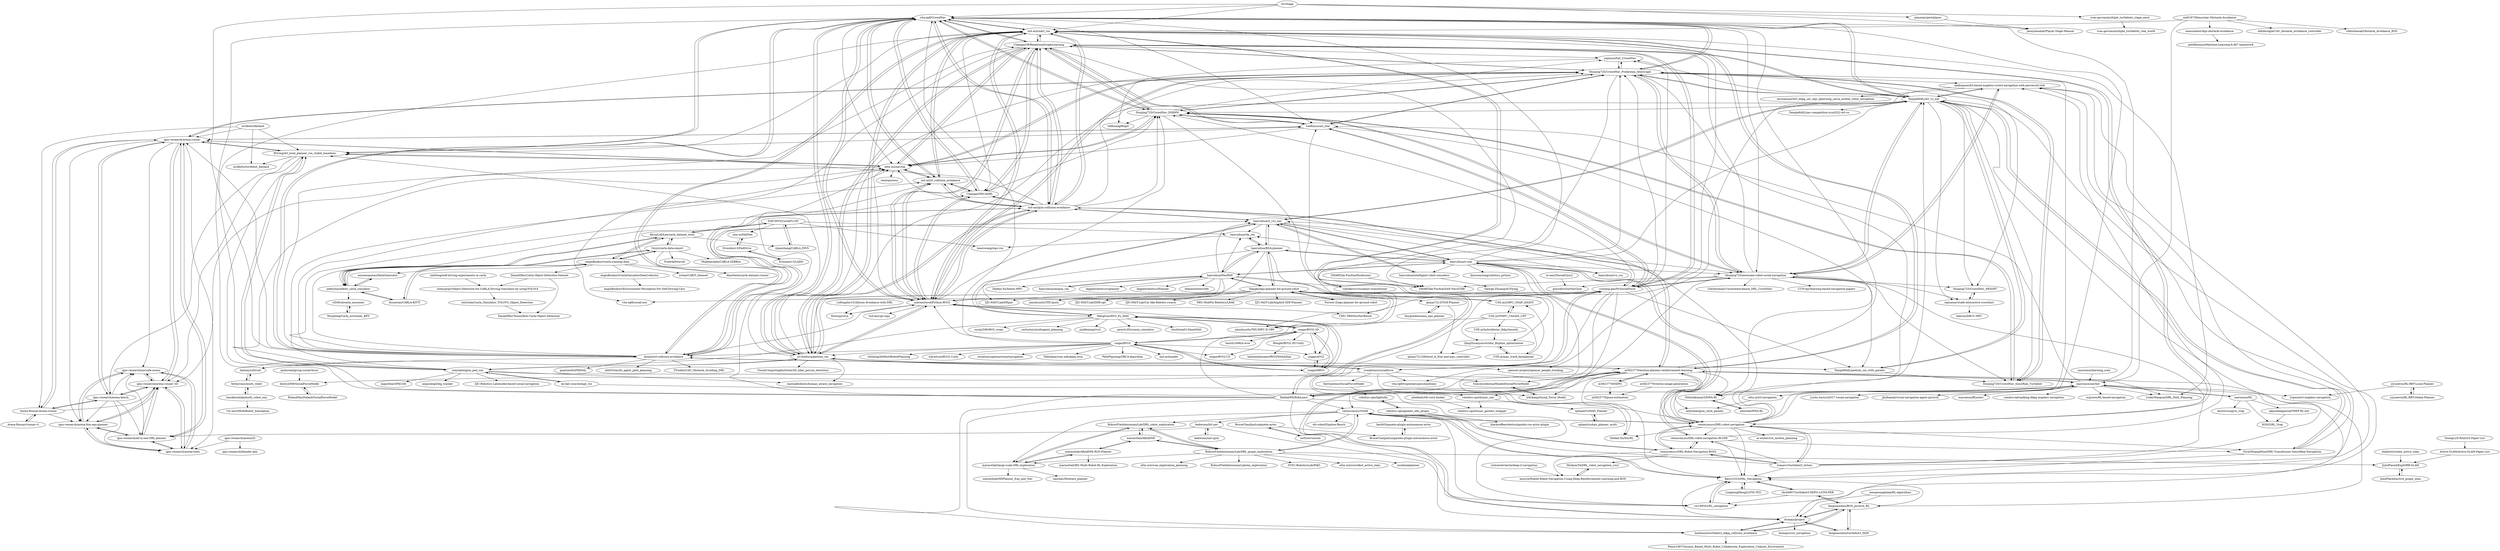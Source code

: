 digraph G {
"vita-epfl/CrowdNav" -> "mit-acl/cadrl_ros"
"vita-epfl/CrowdNav" -> "ChanganVR/RelationalGraphLearning"
"vita-epfl/CrowdNav" -> "sybrenstuvel/Python-RVO2"
"vita-epfl/CrowdNav" -> "Shuijing725/CrowdNav_Prediction_AttnGraph"
"vita-epfl/CrowdNav" -> "srl-freiburg/pedsim_ros"
"vita-epfl/CrowdNav" -> "mit-acl/gym-collision-avoidance"
"vita-epfl/CrowdNav" -> "ChanganVR/CADRL"
"vita-epfl/CrowdNav" -> "TempleRAIL/drl_vo_nav"
"vita-epfl/CrowdNav" -> "Shuijing725/CrowdNav_DSRNN"
"vita-epfl/CrowdNav" -> "Acmece/rl-collision-avoidance"
"vita-epfl/CrowdNav" -> "mit-acl/rl_collision_avoidance"
"vita-epfl/CrowdNav" -> "LeeKeyu/sarl_star"
"vita-epfl/CrowdNav" -> "Shuijing725/awesome-robot-social-navigation"
"vita-epfl/CrowdNav" -> "RGring/drl_local_planner_ros_stable_baselines"
"vita-epfl/CrowdNav" -> "ethz-asl/navrep"
"marooncn/navbot" -> "marooncn/RL"
"marooncn/navbot" -> "m5823779/motion-planner-reinforcement-learning"
"marooncn/navbot" -> "ethz-asl/rl-navigation"
"marooncn/navbot" -> "CoderWangcai/DRL_Path_Planning" ["e"=1]
"marooncn/navbot" -> "vita-epfl/CrowdNav"
"marooncn/navbot" -> "wqynew/RL-based-navigation" ["e"=1]
"marooncn/navbot" -> "RoblabWh/RobLearn"
"marooncn/navbot" -> "NithishkumarS/DWA-RL"
"marooncn/navbot" -> "yushu-liu/icra2017-visual-navigation" ["e"=1]
"marooncn/navbot" -> "jkulhanek/visual-navigation-agent-pytorch" ["e"=1]
"marooncn/navbot" -> "dranaju/project"
"marooncn/navbot" -> "marooncn/RLnotes"
"marooncn/navbot" -> "trqminh/rl-mapless-navigation"
"marooncn/navbot" -> "LeeKeyu/sarl_star"
"marooncn/navbot" -> "combra-lab/spiking-ddpg-mapless-navigation" ["e"=1]
"marooncn/learning_note" -> "marooncn/navbot"
"xie9187/Monocular-Obstacle-Avoidance" -> "anassinator/dqn-obstacle-avoidance"
"xie9187/Monocular-Obstacle-Avoidance" -> "abhiksingla/UAV_obstacle_avoidance_controller" ["e"=1]
"xie9187/Monocular-Obstacle-Avoidance" -> "vibhuthasak/Obstacle_Avoidance_ROS" ["e"=1]
"xie9187/Monocular-Obstacle-Avoidance" -> "marooncn/navbot"
"xie9187/Monocular-Obstacle-Avoidance" -> "mit-acl/cadrl_ros"
"snape/RVO2" -> "snape/RVO2-3D"
"snape/RVO2" -> "snape/RVO2-CS" ["e"=1]
"snape/RVO2" -> "snape/HRVO"
"snape/RVO2" -> "MengGuo/RVO_Py_MAS"
"snape/RVO2" -> "sybrenstuvel/Python-RVO2"
"snape/RVO2" -> "warmtrue/RVO2-Unity" ["e"=1]
"snape/RVO2" -> "recastnavigation/recastnavigation" ["e"=1]
"snape/RVO2" -> "Nebukam/com.nebukam.orca" ["e"=1]
"snape/RVO2" -> "vita-epfl/CrowdNav"
"snape/RVO2" -> "PathPlanning/ORCA-algorithm" ["e"=1]
"snape/RVO2" -> "snape/AVO2"
"snape/RVO2" -> "srl-freiburg/pedsim_ros"
"snape/RVO2" -> "mit-acl/mader" ["e"=1]
"snape/RVO2" -> "whoenig/libMultiRobotPlanning" ["e"=1]
"snape/RVO2" -> "Acmece/rl-collision-avoidance"
"m5823779/motion-planner-reinforcement-learning" -> "m5823779/DDPG"
"m5823779/motion-planner-reinforcement-learning" -> "dranaju/project"
"m5823779/motion-planner-reinforcement-learning" -> "CoderWangcai/DRL_Path_Planning" ["e"=1]
"m5823779/motion-planner-reinforcement-learning" -> "marooncn/navbot"
"m5823779/motion-planner-reinforcement-learning" -> "fangxiaoshen/ROS_pytorch_RL"
"m5823779/motion-planner-reinforcement-learning" -> "Acmece/rl-collision-avoidance"
"m5823779/motion-planner-reinforcement-learning" -> "hanlinniu/turtlebot3_ddpg_collision_avoidance"
"m5823779/motion-planner-reinforcement-learning" -> "Barry2333/DRL_Navigation"
"m5823779/motion-planner-reinforcement-learning" -> "RoblabWh/RobLearn"
"m5823779/motion-planner-reinforcement-learning" -> "reiniscimurs/DRL-robot-navigation"
"m5823779/motion-planner-reinforcement-learning" -> "mit-acl/cadrl_ros"
"m5823779/motion-planner-reinforcement-learning" -> "vita-epfl/CrowdNav"
"m5823779/motion-planner-reinforcement-learning" -> "mit-acl/gym-collision-avoidance"
"m5823779/motion-planner-reinforcement-learning" -> "reiniscimurs/GDAE"
"m5823779/motion-planner-reinforcement-learning" -> "NithishkumarS/DWA-RL"
"srl-freiburg/pedsim_ros" -> "vita-epfl/CrowdNav"
"srl-freiburg/pedsim_ros" -> "yuxiang-gao/PySocialForce"
"srl-freiburg/pedsim_ros" -> "onlytailei/gym_ped_sim"
"srl-freiburg/pedsim_ros" -> "mit-acl/cadrl_ros"
"srl-freiburg/pedsim_ros" -> "sybrenstuvel/Python-RVO2"
"srl-freiburg/pedsim_ros" -> "spencer-project/spencer_people_tracking" ["e"=1]
"srl-freiburg/pedsim_ros" -> "svenkreiss/socialforce"
"srl-freiburg/pedsim_ros" -> "ChanganVR/RelationalGraphLearning"
"srl-freiburg/pedsim_ros" -> "Shuijing725/CrowdNav_Prediction_AttnGraph"
"srl-freiburg/pedsim_ros" -> "TempleRAIL/drl_vo_nav"
"srl-freiburg/pedsim_ros" -> "mit-acl/gym-collision-avoidance"
"srl-freiburg/pedsim_ros" -> "marinaKollmitz/human_aware_navigation" ["e"=1]
"srl-freiburg/pedsim_ros" -> "TempleRAIL/pedsim_ros_with_gazebo"
"srl-freiburg/pedsim_ros" -> "VisualComputingInstitute/2D_lidar_person_detection" ["e"=1]
"srl-freiburg/pedsim_ros" -> "RGring/drl_local_planner_ros_stable_baselines"
"ChanganVR/CADRL" -> "vita-epfl/CrowdNav"
"ChanganVR/CADRL" -> "mit-acl/rl_collision_avoidance"
"ChanganVR/CADRL" -> "ChanganVR/RelationalGraphLearning"
"ChanganVR/CADRL" -> "Shuijing725/CrowdNav_DSRNN"
"ChanganVR/CADRL" -> "sybrenstuvel/Python-RVO2"
"ChanganVR/CADRL" -> "mit-acl/gym-collision-avoidance"
"ChanganVR/RelationalGraphLearning" -> "vita-epfl/CrowdNav"
"ChanganVR/RelationalGraphLearning" -> "Shuijing725/CrowdNav_Prediction_AttnGraph"
"ChanganVR/RelationalGraphLearning" -> "sybrenstuvel/Python-RVO2"
"ChanganVR/RelationalGraphLearning" -> "Shuijing725/CrowdNav_DSRNN"
"ChanganVR/RelationalGraphLearning" -> "LeeKeyu/sarl_star"
"ChanganVR/RelationalGraphLearning" -> "vita-epfl/social-nce" ["e"=1]
"ChanganVR/RelationalGraphLearning" -> "ChanganVR/CADRL"
"ChanganVR/RelationalGraphLearning" -> "ethz-asl/navrep"
"ChanganVR/RelationalGraphLearning" -> "yejimun/PaS_CrowdNav"
"ChanganVR/RelationalGraphLearning" -> "yuxiang-gao/PySocialForce"
"ChanganVR/RelationalGraphLearning" -> "TempleRAIL/drl_vo_nav"
"ChanganVR/RelationalGraphLearning" -> "mit-acl/gym-collision-avoidance"
"ChanganVR/RelationalGraphLearning" -> "SMARTlab-Purdue/SAN-NaviSTAR"
"ChanganVR/RelationalGraphLearning" -> "mit-acl/cadrl_ros"
"ChanganVR/RelationalGraphLearning" -> "srl-freiburg/pedsim_ros"
"mit-acl/cadrl_ros" -> "vita-epfl/CrowdNav"
"mit-acl/cadrl_ros" -> "mit-acl/gym-collision-avoidance"
"mit-acl/cadrl_ros" -> "Acmece/rl-collision-avoidance"
"mit-acl/cadrl_ros" -> "srl-freiburg/pedsim_ros"
"mit-acl/cadrl_ros" -> "mit-acl/rl_collision_avoidance"
"mit-acl/cadrl_ros" -> "sybrenstuvel/Python-RVO2"
"mit-acl/cadrl_ros" -> "ChanganVR/RelationalGraphLearning"
"mit-acl/cadrl_ros" -> "RGring/drl_local_planner_ros_stable_baselines"
"mit-acl/cadrl_ros" -> "spencer-project/spencer_people_tracking" ["e"=1]
"mit-acl/cadrl_ros" -> "m5823779/motion-planner-reinforcement-learning"
"mit-acl/cadrl_ros" -> "ChanganVR/CADRL"
"mit-acl/cadrl_ros" -> "CoderWangcai/DRL_Path_Planning" ["e"=1]
"mit-acl/cadrl_ros" -> "RoblabWh/RobLearn"
"mit-acl/cadrl_ros" -> "reiniscimurs/DRL-robot-navigation"
"mit-acl/cadrl_ros" -> "onlytailei/gym_ped_sim"
"dranaju/project" -> "fangxiaoshen/turtlebot3_DQN"
"dranaju/project" -> "fangxiaoshen/ROS_pytorch_RL"
"dranaju/project" -> "m5823779/motion-planner-reinforcement-learning"
"dranaju/project" -> "hanlinniu/turtlebot3_ddpg_collision_avoidance"
"dranaju/project" -> "Barry2333/DRL_Navigation"
"dranaju/project" -> "dranaju/curl_navigation"
"snape/HRVO" -> "snape/AVO2"
"snape/HRVO" -> "MengGuo/RVO_Py_MAS"
"snape/HRVO" -> "snape/RVO2-3D"
"snape/HRVO" -> "snape/RVO2"
"tanukitoshika/multi_robot_sim" -> "ferherranz/multi_robot"
"tanukitoshika/multi_robot_sim" -> "Cw-zero/MultiRobot_Simulation"
"Acmece/rl-collision-avoidance" -> "mit-acl/gym-collision-avoidance"
"Acmece/rl-collision-avoidance" -> "mit-acl/cadrl_ros"
"Acmece/rl-collision-avoidance" -> "vita-epfl/CrowdNav"
"Acmece/rl-collision-avoidance" -> "ChanganVR/CADRL"
"Acmece/rl-collision-avoidance" -> "hanruihua/rl_rvo_nav"
"Acmece/rl-collision-avoidance" -> "m5823779/motion-planner-reinforcement-learning"
"Acmece/rl-collision-avoidance" -> "mit-acl/rl_collision_avoidance"
"Acmece/rl-collision-avoidance" -> "ChanganVR/RelationalGraphLearning"
"Acmece/rl-collision-avoidance" -> "sybrenstuvel/Python-RVO2"
"Acmece/rl-collision-avoidance" -> "gsartoretti/PRIMAL" ["e"=1]
"Acmece/rl-collision-avoidance" -> "ethz-asl/navrep"
"Acmece/rl-collision-avoidance" -> "daenny/collvoid"
"Acmece/rl-collision-avoidance" -> "atb033/multi_agent_path_planning" ["e"=1]
"Acmece/rl-collision-avoidance" -> "ZYunfeii/UAV_Obstacle_Avoiding_DRL" ["e"=1]
"Acmece/rl-collision-avoidance" -> "ignc-research/arena-rosnav"
"snape/RVO2-3D" -> "snape/RVO2"
"snape/RVO2-3D" -> "snape/RVO2-CS" ["e"=1]
"snape/RVO2-3D" -> "MengGuo/RVO_Py_MAS"
"snape/RVO2-3D" -> "snape/HRVO"
"snape/RVO2-3D" -> "Hengle/RVO2-3D-Unity"
"snape/RVO2-3D" -> "sybrenstuvel/Python-RVO2"
"snape/RVO2-3D" -> "snape/AVO2"
"snape/RVO2-3D" -> "harish1696/d-orca"
"enginBozkurt/CarlaSimulatorDataCollector" -> "enginBozkurt/Environment-Perception-For-Self-Driving-Cars"
"Hengle/RVO2-3D-Unity" -> "halitanildonmez/RVO2WithAStar"
"RGring/drl_local_planner_ros_stable_baselines" -> "ignc-research/arena-rosnav"
"RGring/drl_local_planner_ros_stable_baselines" -> "ethz-asl/navrep"
"RGring/drl_local_planner_ros_stable_baselines" -> "ignc-research/arena-rosnav-3D"
"RGring/drl_local_planner_ros_stable_baselines" -> "LeeKeyu/sarl_star"
"RGring/drl_local_planner_ros_stable_baselines" -> "onlytailei/gym_ped_sim"
"RGring/drl_local_planner_ros_stable_baselines" -> "avidbots/turtlebot_flatland"
"RGring/drl_local_planner_ros_stable_baselines" -> "vita-epfl/CrowdNav"
"RGring/drl_local_planner_ros_stable_baselines" -> "ignc-research/arena-bench"
"Ozzyz/carla-data-export" -> "enginBozkurt/carla-training-data"
"Ozzyz/carla-data-export" -> "KevinLADLee/carla_dataset_tools"
"Ozzyz/carla-data-export" -> "jedeschaud/kitti_carla_simulator"
"Ozzyz/carla-data-export" -> "Fredrik00/avod"
"Ozzyz/carla-data-export" -> "MukhlasAdib/CARLA-2DBBox"
"Ozzyz/carla-data-export" -> "AlanNaoto/carla-dataset-runner"
"svenkreiss/socialforce" -> "yuxiang-gao/PySocialForce"
"svenkreiss/socialforce" -> "dslwz2008/SocialForceModel"
"svenkreiss/socialforce" -> "lc6chang/Social_Force_Model"
"svenkreiss/socialforce" -> "srl-freiburg/pedsim_ros"
"svenkreiss/socialforce" -> "vita-epfl/trajnetplusplusbaselines" ["e"=1]
"svenkreiss/socialforce" -> "fawwazbmn/SocialForceModel"
"svenkreiss/socialforce" -> "francescofarina/HeadedSocialForceModel"
"m5823779/DDPG" -> "m5823779/motion-planner-reinforcement-learning"
"m5823779/DDPG" -> "m5823779/pose-estimation"
"RoblabWh/RobLearn" -> "m5823779/motion-planner-reinforcement-learning"
"RoblabWh/RobLearn" -> "ethz-asl/navrep"
"RoblabWh/RobLearn" -> "LeeKeyu/sarl_star"
"RoblabWh/RobLearn" -> "dranaju/project"
"RoblabWh/RobLearn" -> "marooncn/navbot"
"RoblabWh/RobLearn" -> "mit-acl/cadrl_ros"
"RoblabWh/RobLearn" -> "reiniscimurs/GDAE"
"RoblabWh/RobLearn" -> "vita-epfl/CrowdNav"
"RoblabWh/RobLearn" -> "reiniscimurs/DRL-robot-navigation"
"RoblabWh/RobLearn" -> "RGring/drl_local_planner_ros_stable_baselines"
"RoblabWh/RobLearn" -> "hanlinniu/turtlebot3_ddpg_collision_avoidance"
"avidbots/flatland" -> "RGring/drl_local_planner_ros_stable_baselines"
"avidbots/flatland" -> "avidbots/turtlebot_flatland"
"avidbots/flatland" -> "ignc-research/arena-rosnav"
"avidbots/flatland" -> "Arena-Rosnav/arena-rosnav"
"enginBozkurt/carla-training-data" -> "fnozarian/CARLA-KITTI"
"enginBozkurt/carla-training-data" -> "jedeschaud/kitti_carla_simulator"
"enginBozkurt/carla-training-data" -> "Ozzyz/carla-data-export"
"enginBozkurt/carla-training-data" -> "enginBozkurt/CarlaSimulatorDataCollector"
"enginBozkurt/carla-training-data" -> "KevinLADLee/carla_dataset_tools"
"enginBozkurt/carla-training-data" -> "DanielHfnr/Carla-Object-Detection-Dataset"
"enginBozkurt/carla-training-data" -> "mmmmaomao/DataGenerator"
"enginBozkurt/carla-training-data" -> "zwbai/CARTI_Dataset"
"enginBozkurt/carla-training-data" -> "AlanNaoto/carla-dataset-runner"
"yufengzhe1/Collision-Avoidance-with-DRL" -> "Muon/pyorca"
"marooncn/RL" -> "marooncn/navbot"
"marooncn/RL" -> "akashdeepjassal/VREP-RL-bot"
"marooncn/RL" -> "R3NI3/RL_Vrep"
"marooncn/RL" -> "doctorsrn/gym_vrep"
"snape/AVO2" -> "snape/HRVO"
"DanielHfnr/Carla-Object-Detection-Dataset" -> "DanielHfnr/Tensorflow-Carla-Object-Detection"
"DanielHfnr/Carla-Object-Detection-Dataset" -> "stemsgrpy/Object-Detection-for-CARLA-Driving-Simulator-by-using-YOLOv4"
"godisreal/group-social-force" -> "dslwz2008/SocialForceModel"
"ethz-asl/rl-navigation" -> "onlytailei/gym_style_gazebo"
"ml-lab-cuny/menge_ros" -> "onlytailei/gym_ped_sim"
"ml-lab-cuny/menge_ros" -> "robotics-upo/hunav_sim"
"fawwazbmn/SocialForceModel" -> "robotics-upo/lightsfm"
"akashdeepjassal/VREP-RL-bot" -> "R3NI3/RL_Vrep"
"lc6chang/Social_Force_Model" -> "francescofarina/HeadedSocialForceModel"
"LeeKeyu/sarl_star" -> "Shuijing725/CrowdNav_DSRNN"
"LeeKeyu/sarl_star" -> "ChanganVR/RelationalGraphLearning"
"LeeKeyu/sarl_star" -> "Shuijing725/CrowdNav_Prediction_AttnGraph"
"LeeKeyu/sarl_star" -> "ethz-asl/navrep"
"LeeKeyu/sarl_star" -> "ignc-research/arena-rosnav"
"LeeKeyu/sarl_star" -> "NithishkumarS/DWA-RL"
"LeeKeyu/sarl_star" -> "yuxiang-gao/PySocialForce"
"m5823779/stereo-image-generation" -> "m5823779/pose-estimation"
"mit-acl/gym-collision-avoidance" -> "mit-acl/rl_collision_avoidance"
"mit-acl/gym-collision-avoidance" -> "Acmece/rl-collision-avoidance"
"mit-acl/gym-collision-avoidance" -> "mit-acl/cadrl_ros"
"mit-acl/gym-collision-avoidance" -> "vita-epfl/CrowdNav"
"mit-acl/gym-collision-avoidance" -> "sybrenstuvel/Python-RVO2"
"mit-acl/gym-collision-avoidance" -> "ethz-asl/navrep"
"mit-acl/gym-collision-avoidance" -> "ChanganVR/RelationalGraphLearning"
"mit-acl/gym-collision-avoidance" -> "ChanganVR/CADRL"
"mit-acl/gym-collision-avoidance" -> "Shuijing725/CrowdNav_Prediction_AttnGraph"
"mit-acl/gym-collision-avoidance" -> "hanruihua/rl_rvo_nav"
"mit-acl/gym-collision-avoidance" -> "srl-freiburg/pedsim_ros"
"mit-acl/gym-collision-avoidance" -> "RGring/drl_local_planner_ros_stable_baselines"
"mit-acl/gym-collision-avoidance" -> "Shuijing725/CrowdNav_DSRNN"
"mit-acl/gym-collision-avoidance" -> "yuxiang-gao/PySocialForce"
"mit-acl/gym-collision-avoidance" -> "m5823779/motion-planner-reinforcement-learning"
"RobustFieldAutonomyLab/DRL_robot_exploration" -> "marmotlab/ARiADNE"
"RobustFieldAutonomyLab/DRL_robot_exploration" -> "RobustFieldAutonomyLab/DRL_graph_exploration"
"RobustFieldAutonomyLab/DRL_robot_exploration" -> "marmotlab/large-scale-DRL-exploration"
"RobustFieldAutonomyLab/DRL_graph_exploration" -> "RobustFieldAutonomyLab/DRL_robot_exploration"
"RobustFieldAutonomyLab/DRL_graph_exploration" -> "marmotlab/ARiADNE"
"RobustFieldAutonomyLab/DRL_graph_exploration" -> "marmotlab/large-scale-DRL-exploration"
"RobustFieldAutonomyLab/DRL_graph_exploration" -> "RobustFieldAutonomyLab/em_exploration"
"RobustFieldAutonomyLab/DRL_graph_exploration" -> "SYSU-RoboticsLab/FAEL" ["e"=1]
"RobustFieldAutonomyLab/DRL_graph_exploration" -> "ethz-asl/crowdbot_active_slam"
"RobustFieldAutonomyLab/DRL_graph_exploration" -> "mseln/aeplanner" ["e"=1]
"RobustFieldAutonomyLab/DRL_graph_exploration" -> "reiniscimurs/GDAE"
"RobustFieldAutonomyLab/DRL_graph_exploration" -> "ethz-asl/cvae_exploration_planning" ["e"=1]
"RobustFieldAutonomyLab/DRL_graph_exploration" -> "JulioPlaced/ExplORB-SLAM"
"mit-acl/rl_collision_avoidance" -> "mit-acl/gym-collision-avoidance"
"mit-acl/rl_collision_avoidance" -> "ChanganVR/CADRL"
"mit-acl/rl_collision_avoidance" -> "ethz-asl/navrep"
"mit-acl/rl_collision_avoidance" -> "mit-acl/cadrl_ros"
"mit-acl/rl_collision_avoidance" -> "sybrenstuvel/Python-RVO2"
"mit-acl/rl_collision_avoidance" -> "vita-epfl/CrowdNav"
"xia0long/self-driving-experiments-in-carla" -> "stemsgrpy/Object-Detection-for-CARLA-Driving-Simulator-by-using-YOLOv4"
"yuxiang-gao/PySocialForce" -> "svenkreiss/socialforce"
"yuxiang-gao/PySocialForce" -> "srl-freiburg/pedsim_ros"
"yuxiang-gao/PySocialForce" -> "lc6chang/Social_Force_Model"
"yuxiang-gao/PySocialForce" -> "CMU-TBD/SocNavBench"
"yuxiang-gao/PySocialForce" -> "ChanganVR/RelationalGraphLearning"
"yuxiang-gao/PySocialForce" -> "francescofarina/HeadedSocialForceModel"
"yuxiang-gao/PySocialForce" -> "LeeKeyu/sarl_star"
"yuxiang-gao/PySocialForce" -> "Shuijing725/awesome-robot-social-navigation"
"yuxiang-gao/PySocialForce" -> "Shuijing725/CrowdNav_Prediction_AttnGraph"
"yuxiang-gao/PySocialForce" -> "Shuijing725/CrowdNav_DSRNN"
"yuxiang-gao/PySocialForce" -> "vita-epfl/social-nce" ["e"=1]
"yuxiang-gao/PySocialForce" -> "TempleRAIL/pedsim_ros_with_gazebo"
"yuxiang-gao/PySocialForce" -> "sybrenstuvel/Python-RVO2"
"yuxiang-gao/PySocialForce" -> "vita-epfl/trajnetplusplusbaselines" ["e"=1]
"yuxiang-gao/PySocialForce" -> "yejimun/PaS_CrowdNav"
"BruceChanJianLe/gazebo-actor" -> "osrf/servicesim"
"BruceChanJianLe/gazebo-actor" -> "BruceChanJianLe/gazebo-plugin-autonomous-actor"
"ferherranz/multi_robot" -> "daenny/collvoid"
"ferherranz/multi_robot" -> "tanukitoshika/multi_robot_sim"
"stemsgrpy/Object-Detection-for-CARLA-Driving-Simulator-by-using-YOLOv4" -> "umtclskn/Carla_Simulator_YOLOV3_Object_Detection"
"umtclskn/Carla_Simulator_YOLOV3_Object_Detection" -> "DanielHfnr/Tensorflow-Carla-Object-Detection"
"ignc-research/arena2D" -> "ignc-research/arena-tools"
"ignc-research/arena2D" -> "ignc-research/blender-gen"
"BruceChanJianLe/gazebo-plugin-autonomous-actor" -> "bach05/gazebo-plugin-autonomous-actor"
"osrf/servicesim" -> "BruceChanJianLe/gazebo-actor"
"hanlinniu/turtlebot3_ddpg_collision_avoidance" -> "Peace1997/Voronoi_Based_Multi_Robot_Collaborate_Exploration_Unknow_Enviroment" ["e"=1]
"hanlinniu/turtlebot3_ddpg_collision_avoidance" -> "dranaju/project"
"hanlinniu/turtlebot3_ddpg_collision_avoidance" -> "fangxiaoshen/ROS_pytorch_RL"
"eliabntt/irotate_active_slam" -> "JulioPlaced/ExplORB-SLAM"
"sybrenstuvel/Python-RVO2" -> "vita-epfl/CrowdNav"
"sybrenstuvel/Python-RVO2" -> "ChanganVR/RelationalGraphLearning"
"sybrenstuvel/Python-RVO2" -> "MengGuo/RVO_Py_MAS"
"sybrenstuvel/Python-RVO2" -> "mit-acl/gym-collision-avoidance"
"sybrenstuvel/Python-RVO2" -> "ChanganVR/CADRL"
"sybrenstuvel/Python-RVO2" -> "Shuijing725/CrowdNav_Prediction_AttnGraph"
"sybrenstuvel/Python-RVO2" -> "srl-freiburg/pedsim_ros"
"sybrenstuvel/Python-RVO2" -> "mit-acl/cadrl_ros"
"sybrenstuvel/Python-RVO2" -> "Shuijing725/CrowdNav_DSRNN"
"sybrenstuvel/Python-RVO2" -> "mit-acl/rl_collision_avoidance"
"sybrenstuvel/Python-RVO2" -> "yuxiang-gao/PySocialForce"
"sybrenstuvel/Python-RVO2" -> "ethz-asl/navrep"
"sybrenstuvel/Python-RVO2" -> "Muon/pyorca"
"sybrenstuvel/Python-RVO2" -> "tud-amr/go-mpc" ["e"=1]
"sybrenstuvel/Python-RVO2" -> "CMU-TBD/SocNavBench"
"mengwanglalala/RL-algorithms" -> "dranaju/project"
"mengwanglalala/RL-algorithms" -> "fangxiaoshen/ROS_pytorch_RL"
"reiniscimurs/GDAE" -> "Barry2333/DRL_Navigation"
"reiniscimurs/GDAE" -> "reiniscimurs/DRL-robot-navigation"
"reiniscimurs/GDAE" -> "zw199502/RL_navigation"
"reiniscimurs/GDAE" -> "marmotlab/large-scale-DRL-exploration"
"reiniscimurs/GDAE" -> "RobustFieldAutonomyLab/DRL_robot_exploration"
"reiniscimurs/GDAE" -> "RobustFieldAutonomyLab/DRL_graph_exploration"
"reiniscimurs/GDAE" -> "reiniscimurs/DRL-Robot-Navigation-ROS2"
"reiniscimurs/GDAE" -> "efc-robot/Explore-Bench" ["e"=1]
"reiniscimurs/GDAE" -> "leekwoon/hrl-nav"
"Shuijing725/CrowdNav_DSRNN" -> "Shuijing725/CrowdNav_Prediction_AttnGraph"
"Shuijing725/CrowdNav_DSRNN" -> "Shuijing725/CrowdNav_Sim2Real_Turtlebot"
"Shuijing725/CrowdNav_DSRNN" -> "yejimun/PaS_CrowdNav"
"Shuijing725/CrowdNav_DSRNN" -> "ChanganVR/RelationalGraphLearning"
"Shuijing725/CrowdNav_DSRNN" -> "LeeKeyu/sarl_star"
"Shuijing725/CrowdNav_DSRNN" -> "ethz-asl/navrep"
"Shuijing725/CrowdNav_DSRNN" -> "SMARTlab-Purdue/SAN-NaviSTAR"
"Shuijing725/CrowdNav_DSRNN" -> "Shuijing725/awesome-robot-social-navigation"
"Shuijing725/CrowdNav_DSRNN" -> "vita-epfl/CrowdNav"
"Shuijing725/CrowdNav_DSRNN" -> "tedhuang96/gst"
"LinghengMeng/LSTM-TD3" -> "Barry2333/DRL_Navigation"
"NithishkumarS/DWA-RL" -> "zhlstone/DWA-RL"
"zhlstone/DWA-RL" -> "NithishkumarS/DWA-RL"
"ignc-research/arena-rosnav" -> "ignc-research/arena-rosnav-3D"
"ignc-research/arena-rosnav" -> "ignc-research/all-in-one-DRL-planner"
"ignc-research/arena-rosnav" -> "ignc-research/arena-tools"
"ignc-research/arena-rosnav" -> "ignc-research/arena-fsm-ego-planner"
"ignc-research/arena-rosnav" -> "ignc-research/navsafe-arena"
"ignc-research/arena-rosnav" -> "Arena-Rosnav/arena-rosnav"
"ignc-research/arena-rosnav" -> "ignc-research/arena-bench"
"ignc-research/arena-rosnav" -> "ethz-asl/navrep"
"ignc-research/arena-rosnav" -> "Shuijing725/CrowdNav_Prediction_AttnGraph"
"ignc-research/arena-rosnav" -> "RGring/drl_local_planner_ros_stable_baselines"
"ignc-research/arena-rosnav" -> "LeeKeyu/sarl_star"
"ignc-research/navsafe-arena" -> "ignc-research/arena-tools"
"ignc-research/navsafe-arena" -> "ignc-research/arena-fsm-ego-planner"
"ignc-research/navsafe-arena" -> "ignc-research/arena-rosnav-3D"
"zijianzhang/CARLA_INVS" -> "SIAT-INVS/CarlaFLCAV"
"robotics-upo/gazebo_sfm_plugin" -> "robotics-upo/lightsfm"
"robotics-upo/gazebo_sfm_plugin" -> "blackcoffeerobotics/gazebo-ros-actor-plugin"
"robotics-upo/gazebo_sfm_plugin" -> "bach05/gazebo-plugin-autonomous-actor"
"ethz-asl/navrep" -> "ignc-research/arena-rosnav"
"ethz-asl/navrep" -> "Shuijing725/CrowdNav_DSRNN"
"ethz-asl/navrep" -> "weixians/esa"
"ethz-asl/navrep" -> "Shuijing725/CrowdNav_Prediction_AttnGraph"
"ethz-asl/navrep" -> "mit-acl/rl_collision_avoidance"
"ethz-asl/navrep" -> "ignc-research/arena-rosnav-3D"
"ethz-asl/navrep" -> "ChanganVR/RelationalGraphLearning"
"ethz-asl/navrep" -> "RGring/drl_local_planner_ros_stable_baselines"
"playerproject/player" -> "jennyhasahat/Player-Stage-Manual"
"ignc-research/all-in-one-DRL-planner" -> "ignc-research/arena-tools"
"ignc-research/all-in-one-DRL-planner" -> "ignc-research/arena-fsm-ego-planner"
"ignc-research/all-in-one-DRL-planner" -> "ignc-research/arena-rosnav-3D"
"ignc-research/all-in-one-DRL-planner" -> "ignc-research/navsafe-arena"
"ignc-research/all-in-one-DRL-planner" -> "ignc-research/arena-rosnav"
"daenny/collvoid" -> "ferherranz/multi_robot"
"ignc-research/arena-tools" -> "ignc-research/navsafe-arena"
"ignc-research/arena-tools" -> "ignc-research/arena-rosnav-3D"
"ignc-research/arena-tools" -> "ignc-research/arena-fsm-ego-planner"
"ignc-research/arena-tools" -> "ignc-research/all-in-one-DRL-planner"
"ignc-research/arena-rosnav-3D" -> "ignc-research/arena-tools"
"ignc-research/arena-rosnav-3D" -> "ignc-research/navsafe-arena"
"ignc-research/arena-rosnav-3D" -> "ignc-research/arena-rosnav"
"ignc-research/arena-rosnav-3D" -> "ignc-research/all-in-one-DRL-planner"
"ignc-research/arena-rosnav-3D" -> "ignc-research/arena-fsm-ego-planner"
"ignc-research/arena-rosnav-3D" -> "ignc-research/arena-bench"
"sphanit/CoHAN_Planner" -> "sphanit/cohan_planner_multi"
"sphanit/cohan_planner_multi" -> "sphanit/CoHAN_Planner"
"JulioPlaced/active_graph_slam" -> "JulioPlaced/ExplORB-SLAM"
"bach05/gazebo-plugin-autonomous-actor" -> "BruceChanJianLe/gazebo-plugin-autonomous-actor"
"reiniscimurs/DRL-robot-navigation" -> "reiniscimurs/GDAE"
"reiniscimurs/DRL-robot-navigation" -> "tomasvr/turtlebot3_drlnav"
"reiniscimurs/DRL-robot-navigation" -> "TempleRAIL/drl_vo_nav"
"reiniscimurs/DRL-robot-navigation" -> "reiniscimurs/DRL-Robot-Navigation-ROS2"
"reiniscimurs/DRL-robot-navigation" -> "OscarHuangWind/DRL-Transformer-SimtoReal-Navigation"
"reiniscimurs/DRL-robot-navigation" -> "vita-epfl/CrowdNav"
"reiniscimurs/DRL-robot-navigation" -> "Barry2333/DRL_Navigation"
"reiniscimurs/DRL-robot-navigation" -> "Zhefan-Xu/NavRL" ["e"=1]
"reiniscimurs/DRL-robot-navigation" -> "Shuijing725/CrowdNav_Prediction_AttnGraph"
"reiniscimurs/DRL-robot-navigation" -> "m5823779/motion-planner-reinforcement-learning"
"reiniscimurs/DRL-robot-navigation" -> "hanruihua/rl_rvo_nav"
"reiniscimurs/DRL-robot-navigation" -> "ai-winter/ros_motion_planning" ["e"=1]
"reiniscimurs/DRL-robot-navigation" -> "mit-acl/cadrl_ros"
"reiniscimurs/DRL-robot-navigation" -> "reiniscimurs/DRL-robot-navigation-IR-SIM"
"reiniscimurs/DRL-robot-navigation" -> "hanruihua/ir-sim"
"hanruihua/rl_rvo_nav" -> "hanruihua/intelligent-robot-simulator"
"hanruihua/rl_rvo_nav" -> "hanruihua/RDA-planner"
"hanruihua/rl_rvo_nav" -> "hanruihua/ir-sim"
"hanruihua/rl_rvo_nav" -> "MengGuo/RVO_Py_MAS"
"hanruihua/rl_rvo_nav" -> "hanruihua/rvo_ros"
"hanruihua/rl_rvo_nav" -> "TempleRAIL/drl_vo_nav"
"hanruihua/rl_rvo_nav" -> "hanruihua/rda_ros"
"hanruihua/rl_rvo_nav" -> "Acmece/rl-collision-avoidance"
"hanruihua/rl_rvo_nav" -> "Shuijing725/awesome-robot-social-navigation"
"hanruihua/rl_rvo_nav" -> "mit-acl/gym-collision-avoidance"
"fangxiaoshen/turtlebot3_DQN" -> "dranaju/project"
"fangxiaoshen/turtlebot3_DQN" -> "fangxiaoshen/ROS_pytorch_RL"
"zw199502/RL_navigation" -> "Barry2333/DRL_Navigation"
"fangxiaoshen/ROS_pytorch_RL" -> "fangxiaoshen/turtlebot3_DQN"
"fangxiaoshen/ROS_pytorch_RL" -> "chch9907/turtlebot3-DDPG-LSTM-PER"
"fangxiaoshen/ROS_pytorch_RL" -> "dranaju/project"
"fangxiaoshen/ROS_pytorch_RL" -> "hanlinniu/turtlebot3_ddpg_collision_avoidance"
"fangxiaoshen/ROS_pytorch_RL" -> "Barry2333/DRL_Navigation"
"hanruihua/ir-sim" -> "hanruihua/NeuPAN"
"hanruihua/ir-sim" -> "hanruihua/rl_rvo_nav"
"hanruihua/ir-sim" -> "reiniscimurs/DRL-robot-navigation-IR-SIM"
"hanruihua/ir-sim" -> "hanruihua/RDA-planner"
"hanruihua/ir-sim" -> "reiniscimurs/DRL-robot-navigation"
"hanruihua/ir-sim" -> "Shuijing725/awesome-robot-social-navigation"
"hanruihua/ir-sim" -> "hanruihua/rda_ros"
"hanruihua/ir-sim" -> "hanruihua/intelligent-robot-simulator"
"hanruihua/ir-sim" -> "hanruihua/rvo_ros"
"hanruihua/ir-sim" -> "Zhefan-Xu/NavRL" ["e"=1]
"hanruihua/ir-sim" -> "TempleRAIL/drl_vo_nav"
"hanruihua/ir-sim" -> "kimsooyoung/robotics_python" ["e"=1]
"hanruihua/ir-sim" -> "vita-epfl/CrowdNav"
"hanruihua/ir-sim" -> "Shuijing725/CrowdNav_Prediction_AttnGraph"
"hanruihua/ir-sim" -> "robodhruv/visualnav-transformer" ["e"=1]
"jedeschaud/kitti_carla_simulator" -> "fnozarian/CARLA-KITTI"
"jedeschaud/kitti_carla_simulator" -> "enginBozkurt/carla-training-data"
"jedeschaud/kitti_carla_simulator" -> "cf206cd/carla_nuscenes"
"jedeschaud/kitti_carla_simulator" -> "mmmmaomao/DataGenerator"
"jedeschaud/kitti_carla_simulator" -> "KevinLADLee/carla_dataset_tools"
"jedeschaud/kitti_carla_simulator" -> "Ozzyz/carla-data-export"
"KevinLADLee/carla_dataset_tools" -> "SIAT-INVS/CarlaFLCAV"
"KevinLADLee/carla_dataset_tools" -> "Ozzyz/carla-data-export"
"KevinLADLee/carla_dataset_tools" -> "jedeschaud/kitti_carla_simulator"
"KevinLADLee/carla_dataset_tools" -> "enginBozkurt/carla-training-data"
"KevinLADLee/carla_dataset_tools" -> "zijianzhang/CARLA_INVS"
"SIAT-INVS/CarlaFLCAV" -> "zijianzhang/CARLA_INVS"
"SIAT-INVS/CarlaFLCAV" -> "KevinLADLee/carla_dataset_tools"
"SIAT-INVS/CarlaFLCAV" -> "bearswang/mpc-ros"
"SIAT-INVS/CarlaFLCAV" -> "hanruihua/rda_ros"
"SIAT-INVS/CarlaFLCAV" -> "aioz-ai/FADNet"
"TempleRAIL/drl_vo_nav" -> "Shuijing725/CrowdNav_Prediction_AttnGraph"
"TempleRAIL/drl_vo_nav" -> "Shuijing725/awesome-robot-social-navigation"
"TempleRAIL/drl_vo_nav" -> "TempleRAIL/pedsim_ros_with_gazebo"
"TempleRAIL/drl_vo_nav" -> "ailabspace/drl-based-mapless-crowd-navigation-with-perceived-risk"
"TempleRAIL/drl_vo_nav" -> "sepsamavi/safe-interactive-crowdnav"
"TempleRAIL/drl_vo_nav" -> "vita-epfl/CrowdNav"
"TempleRAIL/drl_vo_nav" -> "Shuijing725/CrowdNav_HEIGHT"
"TempleRAIL/drl_vo_nav" -> "TempleRAIL/nav-competition-icra2022-drl-vo"
"TempleRAIL/drl_vo_nav" -> "zw199502/RL_navigation"
"TempleRAIL/drl_vo_nav" -> "yejimun/PaS_CrowdNav"
"TempleRAIL/drl_vo_nav" -> "OscarHuangWind/DRL-Transformer-SimtoReal-Navigation"
"TempleRAIL/drl_vo_nav" -> "ChanganVR/RelationalGraphLearning"
"TempleRAIL/drl_vo_nav" -> "Shuijing725/CrowdNav_Sim2Real_Turtlebot"
"TempleRAIL/drl_vo_nav" -> "hanruihua/rl_rvo_nav"
"TempleRAIL/drl_vo_nav" -> "Shuijing725/CrowdNav_DSRNN"
"chch9907/turtlebot3-DDPG-LSTM-PER" -> "Barry2333/DRL_Navigation"
"chch9907/turtlebot3-DDPG-LSTM-PER" -> "fangxiaoshen/ROS_pytorch_RL"
"chch9907/turtlebot3-DDPG-LSTM-PER" -> "zw199502/RL_navigation"
"mmmmaomao/DataGenerator" -> "jedeschaud/kitti_carla_simulator"
"hanruihua/intelligent-robot-simulator" -> "hanruihua/rl_rvo_nav"
"hanruihua/intelligent-robot-simulator" -> "George-Zhuang/AI-Flying"
"TempleRAIL/pedsim_ros_with_gazebo" -> "TempleRAIL/drl_vo_nav"
"TempleRAIL/pedsim_ros_with_gazebo" -> "Shuijing725/CrowdNav_Sim2Real_Turtlebot"
"Forrest-Z/ego-planner-for-ground-robot" -> "Dangko/ego-planner-for-ground-robot"
"ut-amrl/SocialGym2" -> "gnns4hri/SocNavGym"
"ignc-research/arena-bench" -> "ignc-research/arena-tools"
"ignc-research/arena-bench" -> "ignc-research/arena-rosnav-3D"
"ignc-research/arena-bench" -> "ignc-research/arena-fsm-ego-planner"
"ignc-research/arena-bench" -> "ignc-research/navsafe-arena"
"ignc-research/arena-bench" -> "ignc-research/all-in-one-DRL-planner"
"ignc-research/arena-bench" -> "ignc-research/arena-rosnav"
"ignc-research/arena-bench" -> "Arena-Rosnav/arena-rosnav"
"ignc-research/arena-fsm-ego-planner" -> "ignc-research/navsafe-arena"
"ignc-research/arena-fsm-ego-planner" -> "ignc-research/arena-tools"
"ignc-research/arena-fsm-ego-planner" -> "ignc-research/all-in-one-DRL-planner"
"ignc-research/arena-fsm-ego-planner" -> "ignc-research/arena-rosnav-3D"
"aioz-ai/FADNet" -> "Erosinho13/FedDrive"
"RolandMacDoland/SocialForceModel" -> "dslwz2008/SocialForceModel"
"dslwz2008/SocialForceModel" -> "RolandMacDoland/SocialForceModel"
"cf206cd/carla_nuscenes" -> "Morphlng/Carla_nuScenes_BEV"
"robotics-upo/hunav_sim" -> "robotics-upo/hunav_gazebo_wrapper"
"robotics-upo/hunav_sim" -> "sphanit/CoHAN_Planner"
"hanruihua/RDA-planner" -> "hanruihua/rda_ros"
"hanruihua/RDA-planner" -> "hanruihua/NeuPAN"
"hanruihua/RDA-planner" -> "hanruihua/rl_rvo_nav"
"hanruihua/RDA-planner" -> "hanruihua/ir-sim"
"hanruihua/RDA-planner" -> "jianzhuozhuTHU/MPC-D-CBF" ["e"=1]
"hanruihua/RDA-planner" -> "Dangko/ego-planner-for-ground-robot"
"hanruihua/RDA-planner" -> "ZJU-FAST-Lab/Dftpav" ["e"=1]
"hanruihua/RDA-planner" -> "jianzhuozhuTHU/putn" ["e"=1]
"Shuijing725/CrowdNav_Prediction_AttnGraph" -> "Shuijing725/CrowdNav_DSRNN"
"Shuijing725/CrowdNav_Prediction_AttnGraph" -> "TempleRAIL/drl_vo_nav"
"Shuijing725/CrowdNav_Prediction_AttnGraph" -> "Shuijing725/CrowdNav_Sim2Real_Turtlebot"
"Shuijing725/CrowdNav_Prediction_AttnGraph" -> "Shuijing725/awesome-robot-social-navigation"
"Shuijing725/CrowdNav_Prediction_AttnGraph" -> "yejimun/PaS_CrowdNav"
"Shuijing725/CrowdNav_Prediction_AttnGraph" -> "ChanganVR/RelationalGraphLearning"
"Shuijing725/CrowdNav_Prediction_AttnGraph" -> "vita-epfl/CrowdNav"
"Shuijing725/CrowdNav_Prediction_AttnGraph" -> "SMARTlab-Purdue/SAN-NaviSTAR"
"Shuijing725/CrowdNav_Prediction_AttnGraph" -> "ethz-asl/navrep"
"Shuijing725/CrowdNav_Prediction_AttnGraph" -> "Shuijing725/CrowdNav_HEIGHT"
"Shuijing725/CrowdNav_Prediction_AttnGraph" -> "ignc-research/arena-rosnav"
"Shuijing725/CrowdNav_Prediction_AttnGraph" -> "LeeKeyu/sarl_star"
"Shuijing725/CrowdNav_Prediction_AttnGraph" -> "sybrenstuvel/Python-RVO2"
"Shuijing725/CrowdNav_Prediction_AttnGraph" -> "NithishkumarS/DWA-RL"
"Shuijing725/CrowdNav_Prediction_AttnGraph" -> "ailabspace/drl-based-mapless-crowd-navigation-with-perceived-risk"
"Dangko/ego-planner-for-ground-robot" -> "Forrest-Z/ego-planner-for-ground-robot"
"Dangko/ego-planner-for-ground-robot" -> "jianzhuozhuTHU/putn" ["e"=1]
"Dangko/ego-planner-for-ground-robot" -> "USE-jx/LMPC_OSQP_EIGEN"
"Dangko/ego-planner-for-ground-robot" -> "jianzhuozhuTHU/MPC-D-CBF" ["e"=1]
"Dangko/ego-planner-for-ground-robot" -> "qimao7213/TGH-Planner"
"Dangko/ego-planner-for-ground-robot" -> "QingZhuanya/corridor_Bspline_optimization"
"Dangko/ego-planner-for-ground-robot" -> "ZJU-FAST-Lab/Car-like-Robotic-swarm" ["e"=1]
"Dangko/ego-planner-for-ground-robot" -> "ZJU-FAST-Lab/DDR-opt"
"Dangko/ego-planner-for-ground-robot" -> "NKU-MobFly-Robotics/LRAE" ["e"=1]
"Dangko/ego-planner-for-ground-robot" -> "hanruihua/NeuPAN"
"Dangko/ego-planner-for-ground-robot" -> "hanruihua/RDA-planner"
"Dangko/ego-planner-for-ground-robot" -> "ZJU-FAST-Lab/Dftpav" ["e"=1]
"Dangko/ego-planner-for-ground-robot" -> "ZJU-FAST-Lab/Implicit-SDF-Planner" ["e"=1]
"Barry2333/DRL_Navigation" -> "zw199502/RL_navigation"
"Barry2333/DRL_Navigation" -> "chch9907/turtlebot3-DDPG-LSTM-PER"
"Barry2333/DRL_Navigation" -> "reiniscimurs/GDAE"
"Barry2333/DRL_Navigation" -> "LinghengMeng/LSTM-TD3"
"yiyunevin/RL-RRT-Global-Planner" -> "yiyunevin/RL-RRT-Local-Planner"
"JulioPlaced/ExplORB-SLAM" -> "JulioPlaced/active_graph_slam"
"tomasvr/turtlebot3_drlnav" -> "reiniscimurs/DRL-Robot-Navigation-ROS2"
"tomasvr/turtlebot3_drlnav" -> "reiniscimurs/DRL-robot-navigation"
"tomasvr/turtlebot3_drlnav" -> "Barry2333/DRL_Navigation"
"tomasvr/turtlebot3_drlnav" -> "TempleRAIL/drl_vo_nav"
"tomasvr/turtlebot3_drlnav" -> "ailabspace/drl-based-mapless-crowd-navigation-with-perceived-risk"
"tomasvr/turtlebot3_drlnav" -> "Shuijing725/awesome-robot-social-navigation"
"tomasvr/turtlebot3_drlnav" -> "reiniscimurs/GDAE"
"tomasvr/turtlebot3_drlnav" -> "reiniscimurs/DRL-robot-navigation-IR-SIM"
"yiyunevin/RL-RRT-Local-Planner" -> "yiyunevin/RL-RRT-Global-Planner"
"yiyunevin/RL-RRT-Local-Planner" -> "trqminh/rl-mapless-navigation"
"Erosinho13/FedDrive" -> "Erosinho13/LADD"
"Erosinho13/FedDrive" -> "aioz-ai/FADNet"
"Active-SLAM/Active-SLAM-Paper-List" -> "JulioPlaced/ExplORB-SLAM"
"Arena-Rosnav/rosnav-rl" -> "Arena-Rosnav/arena-rosnav"
"Arena-Rosnav/arena-rosnav" -> "Arena-Rosnav/rosnav-rl"
"Arena-Rosnav/arena-rosnav" -> "ignc-research/arena-rosnav"
"Arena-Rosnav/arena-rosnav" -> "ignc-research/arena-bench"
"Arena-Rosnav/arena-rosnav" -> "ignc-research/arena-rosnav-3D"
"Arena-Rosnav/arena-rosnav" -> "ignc-research/arena-fsm-ego-planner"
"yejimun/PaS_CrowdNav" -> "Shuijing725/CrowdNav_Prediction_AttnGraph"
"yejimun/PaS_CrowdNav" -> "tedhuang96/gst"
"marmotlab/ARiADNE" -> "RobustFieldAutonomyLab/DRL_robot_exploration"
"marmotlab/ARiADNE" -> "RobustFieldAutonomyLab/DRL_graph_exploration"
"marmotlab/ARiADNE" -> "marmotlab/ARiADNE-ROS-Planner"
"fnozarian/CARLA-KITTI" -> "jedeschaud/kitti_carla_simulator"
"fnozarian/CARLA-KITTI" -> "enginBozkurt/carla-training-data"
"Erosinho13/LADD" -> "Erosinho13/FedDrive"
"SMARTlab-Purdue/Husformer" -> "SMARTlab-Purdue/SAN-NaviSTAR"
"ivan-gavran/multiple_turtlebots_stage_amcl" -> "ivan-gavran/multiple_turtlebots_real_world"
"Morphlng/Carla_nuScenes_BEV" -> "cf206cd/carla_nuscenes"
"OscarHuangWind/DRL-Transformer-SimtoReal-Navigation" -> "Barry2333/DRL_Navigation"
"OscarHuangWind/DRL-Transformer-SimtoReal-Navigation" -> "ailabspace/drl-based-mapless-crowd-navigation-with-perceived-risk"
"OscarHuangWind/DRL-Transformer-SimtoReal-Navigation" -> "TempleRAIL/drl_vo_nav"
"USE-jx/mpc_track_fastplanner" -> "QingZhuanya/corridor_Bspline_optimization"
"USE-jx/mpc_track_fastplanner" -> "USE-jx/LMPC_OSQP_EIGEN"
"rtv/Stage" -> "playerproject/player"
"rtv/Stage" -> "Acmece/rl-collision-avoidance"
"rtv/Stage" -> "mit-acl/cadrl_ros"
"rtv/Stage" -> "jennyhasahat/Player-Stage-Manual"
"rtv/Stage" -> "ivan-gavran/multiple_turtlebots_stage_amcl"
"rtv/Stage" -> "vita-epfl/CrowdNav"
"USE-jx/NMPC_CASADI_CPP" -> "USE-jx/LMPC_OSQP_EIGEN"
"USE-jx/NMPC_CASADI_CPP" -> "jianzhuozhuTHU/MPC-D-CBF" ["e"=1]
"USE-jx/NMPC_CASADI_CPP" -> "USE-jx/mpc_track_fastplanner"
"USE-jx/NMPC_CASADI_CPP" -> "USE-jx/hybridAstar_lbfgsSmooth"
"USE-jx/NMPC_CASADI_CPP" -> "QingZhuanya/corridor_Bspline_optimization"
"leekwoon/hrl-nav" -> "leekwoon/nav-gym"
"leekwoon/hrl-nav" -> "ignc-research/all-in-one-DRL-planner"
"leekwoon/hrl-nav" -> "zw199502/RL_navigation"
"leekwoon/nav-gym" -> "leekwoon/hrl-nav"
"MengGuo/RVO_Py_MAS" -> "sybrenstuvel/Python-RVO2"
"MengGuo/RVO_Py_MAS" -> "hanruihua/rl_rvo_nav"
"MengGuo/RVO_Py_MAS" -> "snape/HRVO"
"MengGuo/RVO_Py_MAS" -> "suraj2596/RVO_rospy"
"MengGuo/RVO_Py_MAS" -> "snape/RVO2-3D"
"MengGuo/RVO_Py_MAS" -> "daenny/collvoid"
"MengGuo/RVO_Py_MAS" -> "snape/AVO2"
"MengGuo/RVO_Py_MAS" -> "carlosluis/multiagent_planning" ["e"=1]
"MengGuo/RVO_Py_MAS" -> "jimfleming/rvo2"
"MengGuo/RVO_Py_MAS" -> "qwerty35/swarm_simulator" ["e"=1]
"MengGuo/RVO_Py_MAS" -> "douthwja01/OpenMAS" ["e"=1]
"Shuijing725/CrowdNav_Sim2Real_Turtlebot" -> "Shuijing725/CrowdNav_Prediction_AttnGraph"
"Shuijing725/CrowdNav_Sim2Real_Turtlebot" -> "Shuijing725/CrowdNav_DSRNN"
"USE-jx/LMPC_OSQP_EIGEN" -> "USE-jx/NMPC_CASADI_CPP"
"USE-jx/LMPC_OSQP_EIGEN" -> "Dangko/ego-planner-for-ground-robot"
"francescofarina/HeadedSocialForceModel" -> "lc6chang/Social_Force_Model"
"atinfinity/l4t-ros2-docker" -> "robotics-upo/hunav_gazebo_wrapper"
"ailabspace/drl-based-mapless-crowd-navigation-with-perceived-risk" -> "zw199502/RL_navigation"
"ailabspace/drl-based-mapless-crowd-navigation-with-perceived-risk" -> "zerosansan/td3_ddpg_sac_dqn_qlearning_sarsa_mobile_robot_navigation"
"ailabspace/drl-based-mapless-crowd-navigation-with-perceived-risk" -> "TempleRAIL/drl_vo_nav"
"ailabspace/drl-based-mapless-crowd-navigation-with-perceived-risk" -> "Barry2333/DRL_Navigation"
"ailabspace/drl-based-mapless-crowd-navigation-with-perceived-risk" -> "Shuijing725/awesome-robot-social-navigation"
"marmotlab/large-scale-DRL-exploration" -> "marmotlab/ARiADNE-ROS-Planner"
"marmotlab/large-scale-DRL-exploration" -> "caochao39/mtare_planner" ["e"=1]
"marmotlab/large-scale-DRL-exploration" -> "marmotlab/HDPlanner_Exp_and_Nav"
"marmotlab/large-scale-DRL-exploration" -> "RobustFieldAutonomyLab/DRL_robot_exploration"
"hanruihua/NeuPAN" -> "hanruihua/RDA-planner"
"hanruihua/NeuPAN" -> "hanruihua/neupan_ros"
"hanruihua/NeuPAN" -> "hanruihua/ir-sim"
"hanruihua/NeuPAN" -> "Zhefan-Xu/NavRL" ["e"=1]
"hanruihua/NeuPAN" -> "leggedrobotics/viplanner" ["e"=1]
"hanruihua/NeuPAN" -> "hanruihua/rda_ros"
"hanruihua/NeuPAN" -> "leggedrobotics/iPlanner" ["e"=1]
"hanruihua/NeuPAN" -> "Dangko/ego-planner-for-ground-robot"
"hanruihua/NeuPAN" -> "bdaiinstitute/vlfm" ["e"=1]
"hanruihua/NeuPAN" -> "jianzhuozhuTHU/putn" ["e"=1]
"hanruihua/NeuPAN" -> "Zhefan-Xu/Intent-MPC" ["e"=1]
"hanruihua/NeuPAN" -> "hanruihua/rl_rvo_nav"
"hanruihua/NeuPAN" -> "robodhruv/visualnav-transformer" ["e"=1]
"hanruihua/NeuPAN" -> "ZJU-FAST-Lab/DDR-opt"
"anassinator/dqn-obstacle-avoidance" -> "peteflorence/Machine-Learning-6.867-homework"
"Shuijing725/awesome-robot-social-navigation" -> "Shuijing725/CrowdNav_Prediction_AttnGraph"
"Shuijing725/awesome-robot-social-navigation" -> "TempleRAIL/drl_vo_nav"
"Shuijing725/awesome-robot-social-navigation" -> "ailabspace/drl-based-mapless-crowd-navigation-with-perceived-risk"
"Shuijing725/awesome-robot-social-navigation" -> "Shuijing725/CrowdNav_HEIGHT"
"Shuijing725/awesome-robot-social-navigation" -> "sepsamavi/safe-interactive-crowdnav"
"Shuijing725/awesome-robot-social-navigation" -> "Shuijing725/CrowdNav_DSRNN"
"Shuijing725/awesome-robot-social-navigation" -> "TempleRAIL/pedsim_ros_with_gazebo"
"Shuijing725/awesome-robot-social-navigation" -> "robotics-upo/hunav_sim"
"Shuijing725/awesome-robot-social-navigation" -> "Golchoubian/UncertaintyAware_DRL_CrowdNav"
"Shuijing725/awesome-robot-social-navigation" -> "CUN-bjy/learning-based-navigation-papers"
"Shuijing725/awesome-robot-social-navigation" -> "Shuijing725/CrowdNav_Sim2Real_Turtlebot"
"Shuijing725/awesome-robot-social-navigation" -> "gnns4hri/SocNavGym"
"Shuijing725/awesome-robot-social-navigation" -> "SMARTlab-Purdue/SAN-NaviSTAR"
"Shuijing725/awesome-robot-social-navigation" -> "yuxiang-gao/PySocialForce"
"Shuijing725/awesome-robot-social-navigation" -> "ChanganVR/RelationalGraphLearning"
"USE-jx/hybridAstar_lbfgsSmooth" -> "QingZhuanya/corridor_Bspline_optimization"
"QingZhuanya/corridor_Bspline_optimization" -> "USE-jx/mpc_track_fastplanner"
"QingZhuanya/corridor_Bspline_optimization" -> "qimao7213/Hybrid_A_Star-and-mpc_controller"
"reiniscimurs/DRL-Robot-Navigation-ROS2" -> "reiniscimurs/DRL-robot-navigation-IR-SIM"
"reiniscimurs/DRL-Robot-Navigation-ROS2" -> "anurye/Mobile-Robot-Navigation-Using-Deep-Reinforcement-Learning-and-ROS"
"reiniscimurs/DRL-Robot-Navigation-ROS2" -> "tomasvr/turtlebot3_drlnav"
"reiniscimurs/DRL-Robot-Navigation-ROS2" -> "reiniscimurs/GDAE"
"reiniscimurs/DRL-Robot-Navigation-ROS2" -> "reiniscimurs/DRL-robot-navigation"
"reiniscimurs/DRL-Robot-Navigation-ROS2" -> "MickyasTA/DRL_robot_navigation_ros2"
"robotics-upo/lightsfm" -> "robotics-upo/gazebo_sfm_plugin"
"vishweshvhavle/deep-rl-navigation" -> "anurye/Mobile-Robot-Navigation-Using-Deep-Reinforcement-Learning-and-ROS"
"marmotlab/ARiADNE-ROS-Planner" -> "marmotlab/large-scale-DRL-exploration"
"marmotlab/ARiADNE-ROS-Planner" -> "marmotlab/ARiADNE"
"marmotlab/ARiADNE-ROS-Planner" -> "marmotlab/IR2-Multi-Robot-RL-Exploration"
"sepsamavi/safe-interactive-crowdnav" -> "Shuijing725/CrowdNav_HEIGHT"
"sepsamavi/safe-interactive-crowdnav" -> "labicon/DRCC-MPC"
"hanruihua/rda_ros" -> "hanruihua/RDA-planner"
"hanruihua/rda_ros" -> "bearswang/mpc-ros"
"MickyasTA/DRL_robot_navigation_ros2" -> "anurye/Mobile-Robot-Navigation-Using-Deep-Reinforcement-Learning-and-ROS"
"anurye/Mobile-Robot-Navigation-Using-Deep-Reinforcement-Learning-and-ROS" -> "MickyasTA/DRL_robot_navigation_ros2"
"Shuijing725/CrowdNav_HEIGHT" -> "sepsamavi/safe-interactive-crowdnav"
"reiniscimurs/DRL-robot-navigation-IR-SIM" -> "reiniscimurs/DRL-Robot-Navigation-ROS2"
"reiniscimurs/DRL-robot-navigation-IR-SIM" -> "hanruihua/ir-sim"
"reiniscimurs/DRL-robot-navigation-IR-SIM" -> "Barry2333/DRL_Navigation"
"reiniscimurs/DRL-robot-navigation-IR-SIM" -> "OscarHuangWind/DRL-Transformer-SimtoReal-Navigation"
"reiniscimurs/DRL-robot-navigation-IR-SIM" -> "ailabspace/drl-based-mapless-crowd-navigation-with-perceived-risk"
"onlytailei/gym_ped_sim" -> "srl-freiburg/pedsim_ros"
"onlytailei/gym_ped_sim" -> "ml-lab-cuny/menge_ros"
"onlytailei/gym_ped_sim" -> "marinaKollmitz/human_aware_navigation" ["e"=1]
"onlytailei/gym_ped_sim" -> "maprdhm/SPACiSS"
"onlytailei/gym_ped_sim" -> "ethz-asl/navrep"
"onlytailei/gym_ped_sim" -> "onlytailei/gym_style_gazebo"
"onlytailei/gym_ped_sim" -> "angusleigh/leg_tracker" ["e"=1]
"onlytailei/gym_ped_sim" -> "ZJU-Robotics-Lab/model-based-social-navigation"
"onlytailei/gym_ped_sim" -> "RGring/drl_local_planner_ros_stable_baselines"
"onlytailei/gym_ped_sim" -> "mit-acl/rl_collision_avoidance"
"qimao7213/TGH-Planner" -> "llxyq/ackermann_ego_planner"
"qimao7213/TGH-Planner" -> "qimao7213/Hybrid_A_Star-and-mpc_controller"
"hanruihua/neupan_ros" -> "hanruihua/NeuPAN"
"DoongLi/ICRA2025-Paper-List" -> "Active-SLAM/Active-SLAM-Paper-List"
"llxyq/ackermann_ego_planner" -> "qimao7213/TGH-Planner"
"vita-epfl/CrowdNav" ["l"="59.727,14.899"]
"mit-acl/cadrl_ros" ["l"="59.709,14.907"]
"ChanganVR/RelationalGraphLearning" ["l"="59.739,14.873"]
"sybrenstuvel/Python-RVO2" ["l"="59.713,14.859"]
"Shuijing725/CrowdNav_Prediction_AttnGraph" ["l"="59.756,14.888"]
"srl-freiburg/pedsim_ros" ["l"="59.734,14.854"]
"mit-acl/gym-collision-avoidance" ["l"="59.724,14.885"]
"ChanganVR/CADRL" ["l"="59.717,14.873"]
"TempleRAIL/drl_vo_nav" ["l"="59.768,14.901"]
"Shuijing725/CrowdNav_DSRNN" ["l"="59.751,14.869"]
"Acmece/rl-collision-avoidance" ["l"="59.699,14.892"]
"mit-acl/rl_collision_avoidance" ["l"="59.705,14.877"]
"LeeKeyu/sarl_star" ["l"="59.746,14.901"]
"Shuijing725/awesome-robot-social-navigation" ["l"="59.78,14.877"]
"RGring/drl_local_planner_ros_stable_baselines" ["l"="59.761,14.878"]
"ethz-asl/navrep" ["l"="59.74,14.885"]
"marooncn/navbot" ["l"="59.675,14.955"]
"marooncn/RL" ["l"="59.625,14.989"]
"m5823779/motion-planner-reinforcement-learning" ["l"="59.697,14.941"]
"ethz-asl/rl-navigation" ["l"="59.639,14.922"]
"CoderWangcai/DRL_Path_Planning" ["l"="60.264,14.238"]
"wqynew/RL-based-navigation" ["l"="60.059,17.458"]
"RoblabWh/RobLearn" ["l"="59.714,14.937"]
"NithishkumarS/DWA-RL" ["l"="59.689,14.921"]
"yushu-liu/icra2017-visual-navigation" ["l"="60.07,17.442"]
"jkulhanek/visual-navigation-agent-pytorch" ["l"="60.045,17.431"]
"dranaju/project" ["l"="59.689,14.974"]
"marooncn/RLnotes" ["l"="59.641,14.969"]
"trqminh/rl-mapless-navigation" ["l"="59.695,15.026"]
"combra-lab/spiking-ddpg-mapless-navigation" ["l"="60.511,33.803"]
"marooncn/learning_note" ["l"="59.61,14.966"]
"xie9187/Monocular-Obstacle-Avoidance" ["l"="59.703,15.001"]
"anassinator/dqn-obstacle-avoidance" ["l"="59.74,15.055"]
"abhiksingla/UAV_obstacle_avoidance_controller" ["l"="60.173,14.205"]
"vibhuthasak/Obstacle_Avoidance_ROS" ["l"="60.077,14.263"]
"snape/RVO2" ["l"="59.68,14.83"]
"snape/RVO2-3D" ["l"="59.659,14.808"]
"snape/RVO2-CS" ["l"="-24.869,-32.978"]
"snape/HRVO" ["l"="59.655,14.83"]
"MengGuo/RVO_Py_MAS" ["l"="59.676,14.852"]
"warmtrue/RVO2-Unity" ["l"="-24.899,-33.022"]
"recastnavigation/recastnavigation" ["l"="-25.171,-33.234"]
"Nebukam/com.nebukam.orca" ["l"="-27.349,-33.674"]
"PathPlanning/ORCA-algorithm" ["l"="61.963,13.358"]
"snape/AVO2" ["l"="59.642,14.821"]
"mit-acl/mader" ["l"="60.316,13.816"]
"whoenig/libMultiRobotPlanning" ["l"="61.895,13.456"]
"m5823779/DDPG" ["l"="59.646,14.947"]
"fangxiaoshen/ROS_pytorch_RL" ["l"="59.689,14.99"]
"hanlinniu/turtlebot3_ddpg_collision_avoidance" ["l"="59.673,14.973"]
"Barry2333/DRL_Navigation" ["l"="59.736,14.977"]
"reiniscimurs/DRL-robot-navigation" ["l"="59.743,14.948"]
"reiniscimurs/GDAE" ["l"="59.729,15.003"]
"yuxiang-gao/PySocialForce" ["l"="59.753,14.847"]
"onlytailei/gym_ped_sim" ["l"="59.717,14.84"]
"spencer-project/spencer_people_tracking" ["l"="61.663,13.769"]
"svenkreiss/socialforce" ["l"="59.758,14.8"]
"marinaKollmitz/human_aware_navigation" ["l"="61.634,13.678"]
"TempleRAIL/pedsim_ros_with_gazebo" ["l"="59.777,14.859"]
"VisualComputingInstitute/2D_lidar_person_detection" ["l"="61.646,13.78"]
"vita-epfl/social-nce" ["l"="63.391,12.685"]
"yejimun/PaS_CrowdNav" ["l"="59.763,14.858"]
"SMARTlab-Purdue/SAN-NaviSTAR" ["l"="59.778,14.843"]
"fangxiaoshen/turtlebot3_DQN" ["l"="59.672,14.997"]
"dranaju/curl_navigation" ["l"="59.658,14.989"]
"tanukitoshika/multi_robot_sim" ["l"="59.556,14.838"]
"ferherranz/multi_robot" ["l"="59.584,14.848"]
"Cw-zero/MultiRobot_Simulation" ["l"="59.53,14.83"]
"hanruihua/rl_rvo_nav" ["l"="59.78,14.917"]
"gsartoretti/PRIMAL" ["l"="61.978,13.451"]
"daenny/collvoid" ["l"="59.624,14.86"]
"atb033/multi_agent_path_planning" ["l"="61.852,13.456"]
"ZYunfeii/UAV_Obstacle_Avoiding_DRL" ["l"="60.228,14.168"]
"ignc-research/arena-rosnav" ["l"="59.79,14.892"]
"Hengle/RVO2-3D-Unity" ["l"="59.617,14.771"]
"harish1696/d-orca" ["l"="59.641,14.78"]
"enginBozkurt/CarlaSimulatorDataCollector" ["l"="60.145,14.958"]
"enginBozkurt/Environment-Perception-For-Self-Driving-Cars" ["l"="60.168,14.97"]
"halitanildonmez/RVO2WithAStar" ["l"="59.598,14.751"]
"ignc-research/arena-rosnav-3D" ["l"="59.808,14.896"]
"avidbots/turtlebot_flatland" ["l"="59.794,14.851"]
"ignc-research/arena-bench" ["l"="59.815,14.886"]
"Ozzyz/carla-data-export" ["l"="60.094,14.926"]
"enginBozkurt/carla-training-data" ["l"="60.113,14.941"]
"KevinLADLee/carla_dataset_tools" ["l"="60.065,14.938"]
"jedeschaud/kitti_carla_simulator" ["l"="60.094,14.952"]
"Fredrik00/avod" ["l"="60.087,14.906"]
"MukhlasAdib/CARLA-2DBBox" ["l"="60.107,14.896"]
"AlanNaoto/carla-dataset-runner" ["l"="60.121,14.918"]
"dslwz2008/SocialForceModel" ["l"="59.788,14.758"]
"lc6chang/Social_Force_Model" ["l"="59.775,14.812"]
"vita-epfl/trajnetplusplusbaselines" ["l"="63.42,12.667"]
"fawwazbmn/SocialForceModel" ["l"="59.775,14.723"]
"francescofarina/HeadedSocialForceModel" ["l"="59.778,14.799"]
"m5823779/pose-estimation" ["l"="59.595,14.948"]
"avidbots/flatland" ["l"="59.817,14.854"]
"Arena-Rosnav/arena-rosnav" ["l"="59.832,14.875"]
"fnozarian/CARLA-KITTI" ["l"="60.117,14.959"]
"DanielHfnr/Carla-Object-Detection-Dataset" ["l"="60.165,14.927"]
"mmmmaomao/DataGenerator" ["l"="60.101,14.969"]
"zwbai/CARTI_Dataset" ["l"="60.137,14.937"]
"yufengzhe1/Collision-Avoidance-with-DRL" ["l"="59.671,14.747"]
"Muon/pyorca" ["l"="59.685,14.789"]
"akashdeepjassal/VREP-RL-bot" ["l"="59.594,15.006"]
"R3NI3/RL_Vrep" ["l"="59.597,14.993"]
"doctorsrn/gym_vrep" ["l"="59.608,15.015"]
"DanielHfnr/Tensorflow-Carla-Object-Detection" ["l"="60.188,14.933"]
"stemsgrpy/Object-Detection-for-CARLA-Driving-Simulator-by-using-YOLOv4" ["l"="60.198,14.914"]
"godisreal/group-social-force" ["l"="59.807,14.73"]
"onlytailei/gym_style_gazebo" ["l"="59.663,14.878"]
"ml-lab-cuny/menge_ros" ["l"="59.727,14.803"]
"robotics-upo/hunav_sim" ["l"="59.753,14.778"]
"robotics-upo/lightsfm" ["l"="59.787,14.666"]
"m5823779/stereo-image-generation" ["l"="59.563,14.952"]
"RobustFieldAutonomyLab/DRL_robot_exploration" ["l"="59.703,15.059"]
"marmotlab/ARiADNE" ["l"="59.693,15.088"]
"RobustFieldAutonomyLab/DRL_graph_exploration" ["l"="59.683,15.07"]
"marmotlab/large-scale-DRL-exploration" ["l"="59.707,15.078"]
"RobustFieldAutonomyLab/em_exploration" ["l"="59.661,15.099"]
"SYSU-RoboticsLab/FAEL" ["l"="60.516,13.823"]
"ethz-asl/crowdbot_active_slam" ["l"="59.652,15.081"]
"mseln/aeplanner" ["l"="60.553,13.85"]
"ethz-asl/cvae_exploration_planning" ["l"="60.6,13.894"]
"JulioPlaced/ExplORB-SLAM" ["l"="59.641,15.14"]
"xia0long/self-driving-experiments-in-carla" ["l"="60.221,14.903"]
"CMU-TBD/SocNavBench" ["l"="59.73,14.822"]
"BruceChanJianLe/gazebo-actor" ["l"="59.814,14.552"]
"osrf/servicesim" ["l"="59.817,14.534"]
"BruceChanJianLe/gazebo-plugin-autonomous-actor" ["l"="59.808,14.577"]
"umtclskn/Carla_Simulator_YOLOV3_Object_Detection" ["l"="60.208,14.93"]
"ignc-research/arena2D" ["l"="59.885,14.889"]
"ignc-research/arena-tools" ["l"="59.836,14.9"]
"ignc-research/blender-gen" ["l"="59.913,14.88"]
"bach05/gazebo-plugin-autonomous-actor" ["l"="59.804,14.599"]
"Peace1997/Voronoi_Based_Multi_Robot_Collaborate_Exploration_Unknow_Enviroment" ["l"="61.352,13.662"]
"eliabntt/irotate_active_slam" ["l"="59.646,15.17"]
"tud-amr/go-mpc" ["l"="61.93,13.602"]
"mengwanglalala/RL-algorithms" ["l"="59.659,15.016"]
"zw199502/RL_navigation" ["l"="59.753,14.973"]
"reiniscimurs/DRL-Robot-Navigation-ROS2" ["l"="59.76,14.99"]
"efc-robot/Explore-Bench" ["l"="61.34,13.615"]
"leekwoon/hrl-nav" ["l"="59.788,14.992"]
"Shuijing725/CrowdNav_Sim2Real_Turtlebot" ["l"="59.771,14.869"]
"tedhuang96/gst" ["l"="59.766,14.829"]
"LinghengMeng/LSTM-TD3" ["l"="59.747,15.012"]
"zhlstone/DWA-RL" ["l"="59.663,14.923"]
"ignc-research/all-in-one-DRL-planner" ["l"="59.814,14.914"]
"ignc-research/arena-fsm-ego-planner" ["l"="59.828,14.892"]
"ignc-research/navsafe-arena" ["l"="59.822,14.904"]
"zijianzhang/CARLA_INVS" ["l"="60.029,14.937"]
"SIAT-INVS/CarlaFLCAV" ["l"="59.999,14.933"]
"robotics-upo/gazebo_sfm_plugin" ["l"="59.792,14.634"]
"blackcoffeerobotics/gazebo-ros-actor-plugin" ["l"="59.78,14.611"]
"weixians/esa" ["l"="59.692,14.866"]
"playerproject/player" ["l"="59.595,14.906"]
"jennyhasahat/Player-Stage-Manual" ["l"="59.612,14.899"]
"sphanit/CoHAN_Planner" ["l"="59.737,14.742"]
"sphanit/cohan_planner_multi" ["l"="59.73,14.723"]
"JulioPlaced/active_graph_slam" ["l"="59.619,15.148"]
"tomasvr/turtlebot3_drlnav" ["l"="59.763,14.96"]
"OscarHuangWind/DRL-Transformer-SimtoReal-Navigation" ["l"="59.773,14.945"]
"Zhefan-Xu/NavRL" ["l"="60.391,13.926"]
"ai-winter/ros_motion_planning" ["l"="-54.432,-12.7"]
"reiniscimurs/DRL-robot-navigation-IR-SIM" ["l"="59.78,14.969"]
"hanruihua/ir-sim" ["l"="59.802,14.938"]
"hanruihua/intelligent-robot-simulator" ["l"="59.822,14.926"]
"hanruihua/RDA-planner" ["l"="59.846,14.951"]
"hanruihua/rvo_ros" ["l"="59.819,14.949"]
"hanruihua/rda_ros" ["l"="59.877,14.94"]
"chch9907/turtlebot3-DDPG-LSTM-PER" ["l"="59.717,14.988"]
"hanruihua/NeuPAN" ["l"="59.853,14.971"]
"kimsooyoung/robotics_python" ["l"="58.898,12.811"]
"robodhruv/visualnav-transformer" ["l"="60.219,17.582"]
"cf206cd/carla_nuscenes" ["l"="60.113,14.989"]
"bearswang/mpc-ros" ["l"="59.944,14.936"]
"aioz-ai/FADNet" ["l"="60.021,14.9"]
"ailabspace/drl-based-mapless-crowd-navigation-with-perceived-risk" ["l"="59.768,14.93"]
"sepsamavi/safe-interactive-crowdnav" ["l"="59.814,14.87"]
"Shuijing725/CrowdNav_HEIGHT" ["l"="59.798,14.88"]
"TempleRAIL/nav-competition-icra2022-drl-vo" ["l"="59.8,14.864"]
"George-Zhuang/AI-Flying" ["l"="59.856,14.922"]
"Forrest-Z/ego-planner-for-ground-robot" ["l"="59.92,14.99"]
"Dangko/ego-planner-for-ground-robot" ["l"="59.896,14.995"]
"ut-amrl/SocialGym2" ["l"="59.869,14.808"]
"gnns4hri/SocNavGym" ["l"="59.838,14.834"]
"Erosinho13/FedDrive" ["l"="60.033,14.88"]
"RolandMacDoland/SocialForceModel" ["l"="59.804,14.745"]
"Morphlng/Carla_nuScenes_BEV" ["l"="60.124,15.007"]
"robotics-upo/hunav_gazebo_wrapper" ["l"="59.753,14.734"]
"jianzhuozhuTHU/MPC-D-CBF" ["l"="61.308,15.001"]
"ZJU-FAST-Lab/Dftpav" ["l"="61.581,13.365"]
"jianzhuozhuTHU/putn" ["l"="60.513,13.794"]
"USE-jx/LMPC_OSQP_EIGEN" ["l"="59.933,15.014"]
"qimao7213/TGH-Planner" ["l"="59.907,15.043"]
"QingZhuanya/corridor_Bspline_optimization" ["l"="59.938,15.034"]
"ZJU-FAST-Lab/Car-like-Robotic-swarm" ["l"="61.714,13.404"]
"ZJU-FAST-Lab/DDR-opt" ["l"="59.876,15.012"]
"NKU-MobFly-Robotics/LRAE" ["l"="60.537,13.814"]
"ZJU-FAST-Lab/Implicit-SDF-Planner" ["l"="60.342,13.851"]
"yiyunevin/RL-RRT-Global-Planner" ["l"="59.736,15.1"]
"yiyunevin/RL-RRT-Local-Planner" ["l"="59.726,15.077"]
"Erosinho13/LADD" ["l"="60.045,14.862"]
"Active-SLAM/Active-SLAM-Paper-List" ["l"="59.612,15.181"]
"Arena-Rosnav/rosnav-rl" ["l"="59.862,14.869"]
"marmotlab/ARiADNE-ROS-Planner" ["l"="59.706,15.11"]
"SMARTlab-Purdue/Husformer" ["l"="59.815,14.795"]
"ivan-gavran/multiple_turtlebots_stage_amcl" ["l"="59.595,14.885"]
"ivan-gavran/multiple_turtlebots_real_world" ["l"="59.568,14.884"]
"USE-jx/mpc_track_fastplanner" ["l"="59.953,15.045"]
"rtv/Stage" ["l"="59.642,14.896"]
"USE-jx/NMPC_CASADI_CPP" ["l"="59.961,15.025"]
"USE-jx/hybridAstar_lbfgsSmooth" ["l"="59.975,15.047"]
"leekwoon/nav-gym" ["l"="59.804,15.012"]
"suraj2596/RVO_rospy" ["l"="59.639,14.851"]
"carlosluis/multiagent_planning" ["l"="61.902,13.539"]
"jimfleming/rvo2" ["l"="59.627,14.833"]
"qwerty35/swarm_simulator" ["l"="61.882,13.496"]
"douthwja01/OpenMAS" ["l"="60.355,14.692"]
"atinfinity/l4t-ros2-docker" ["l"="59.75,14.703"]
"zerosansan/td3_ddpg_sac_dqn_qlearning_sarsa_mobile_robot_navigation" ["l"="59.802,14.964"]
"caochao39/mtare_planner" ["l"="60.533,13.796"]
"marmotlab/HDPlanner_Exp_and_Nav" ["l"="59.689,15.105"]
"hanruihua/neupan_ros" ["l"="59.859,14.995"]
"leggedrobotics/viplanner" ["l"="60.949,16.439"]
"leggedrobotics/iPlanner" ["l"="60.948,16.416"]
"bdaiinstitute/vlfm" ["l"="60.212,17.599"]
"Zhefan-Xu/Intent-MPC" ["l"="60.408,13.869"]
"peteflorence/Machine-Learning-6.867-homework" ["l"="59.761,15.088"]
"Golchoubian/UncertaintyAware_DRL_CrowdNav" ["l"="59.801,14.838"]
"CUN-bjy/learning-based-navigation-papers" ["l"="59.819,14.829"]
"qimao7213/Hybrid_A_Star-and-mpc_controller" ["l"="59.927,15.056"]
"anurye/Mobile-Robot-Navigation-Using-Deep-Reinforcement-Learning-and-ROS" ["l"="59.78,15.03"]
"MickyasTA/DRL_robot_navigation_ros2" ["l"="59.771,15.018"]
"vishweshvhavle/deep-rl-navigation" ["l"="59.795,15.058"]
"marmotlab/IR2-Multi-Robot-RL-Exploration" ["l"="59.709,15.14"]
"labicon/DRCC-MPC" ["l"="59.851,14.852"]
"maprdhm/SPACiSS" ["l"="59.705,14.803"]
"angusleigh/leg_tracker" ["l"="61.672,13.788"]
"ZJU-Robotics-Lab/model-based-social-navigation" ["l"="59.71,14.784"]
"llxyq/ackermann_ego_planner" ["l"="59.906,15.064"]
"DoongLi/ICRA2025-Paper-List" ["l"="59.594,15.208"]
}